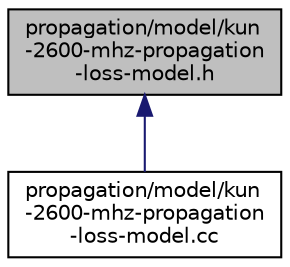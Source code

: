 digraph "propagation/model/kun-2600-mhz-propagation-loss-model.h"
{
  edge [fontname="Helvetica",fontsize="10",labelfontname="Helvetica",labelfontsize="10"];
  node [fontname="Helvetica",fontsize="10",shape=record];
  Node1 [label="propagation/model/kun\l-2600-mhz-propagation\l-loss-model.h",height=0.2,width=0.4,color="black", fillcolor="grey75", style="filled", fontcolor="black"];
  Node1 -> Node2 [dir="back",color="midnightblue",fontsize="10",style="solid"];
  Node2 [label="propagation/model/kun\l-2600-mhz-propagation\l-loss-model.cc",height=0.2,width=0.4,color="black", fillcolor="white", style="filled",URL="$db/d58/kun-2600-mhz-propagation-loss-model_8cc.html"];
}
